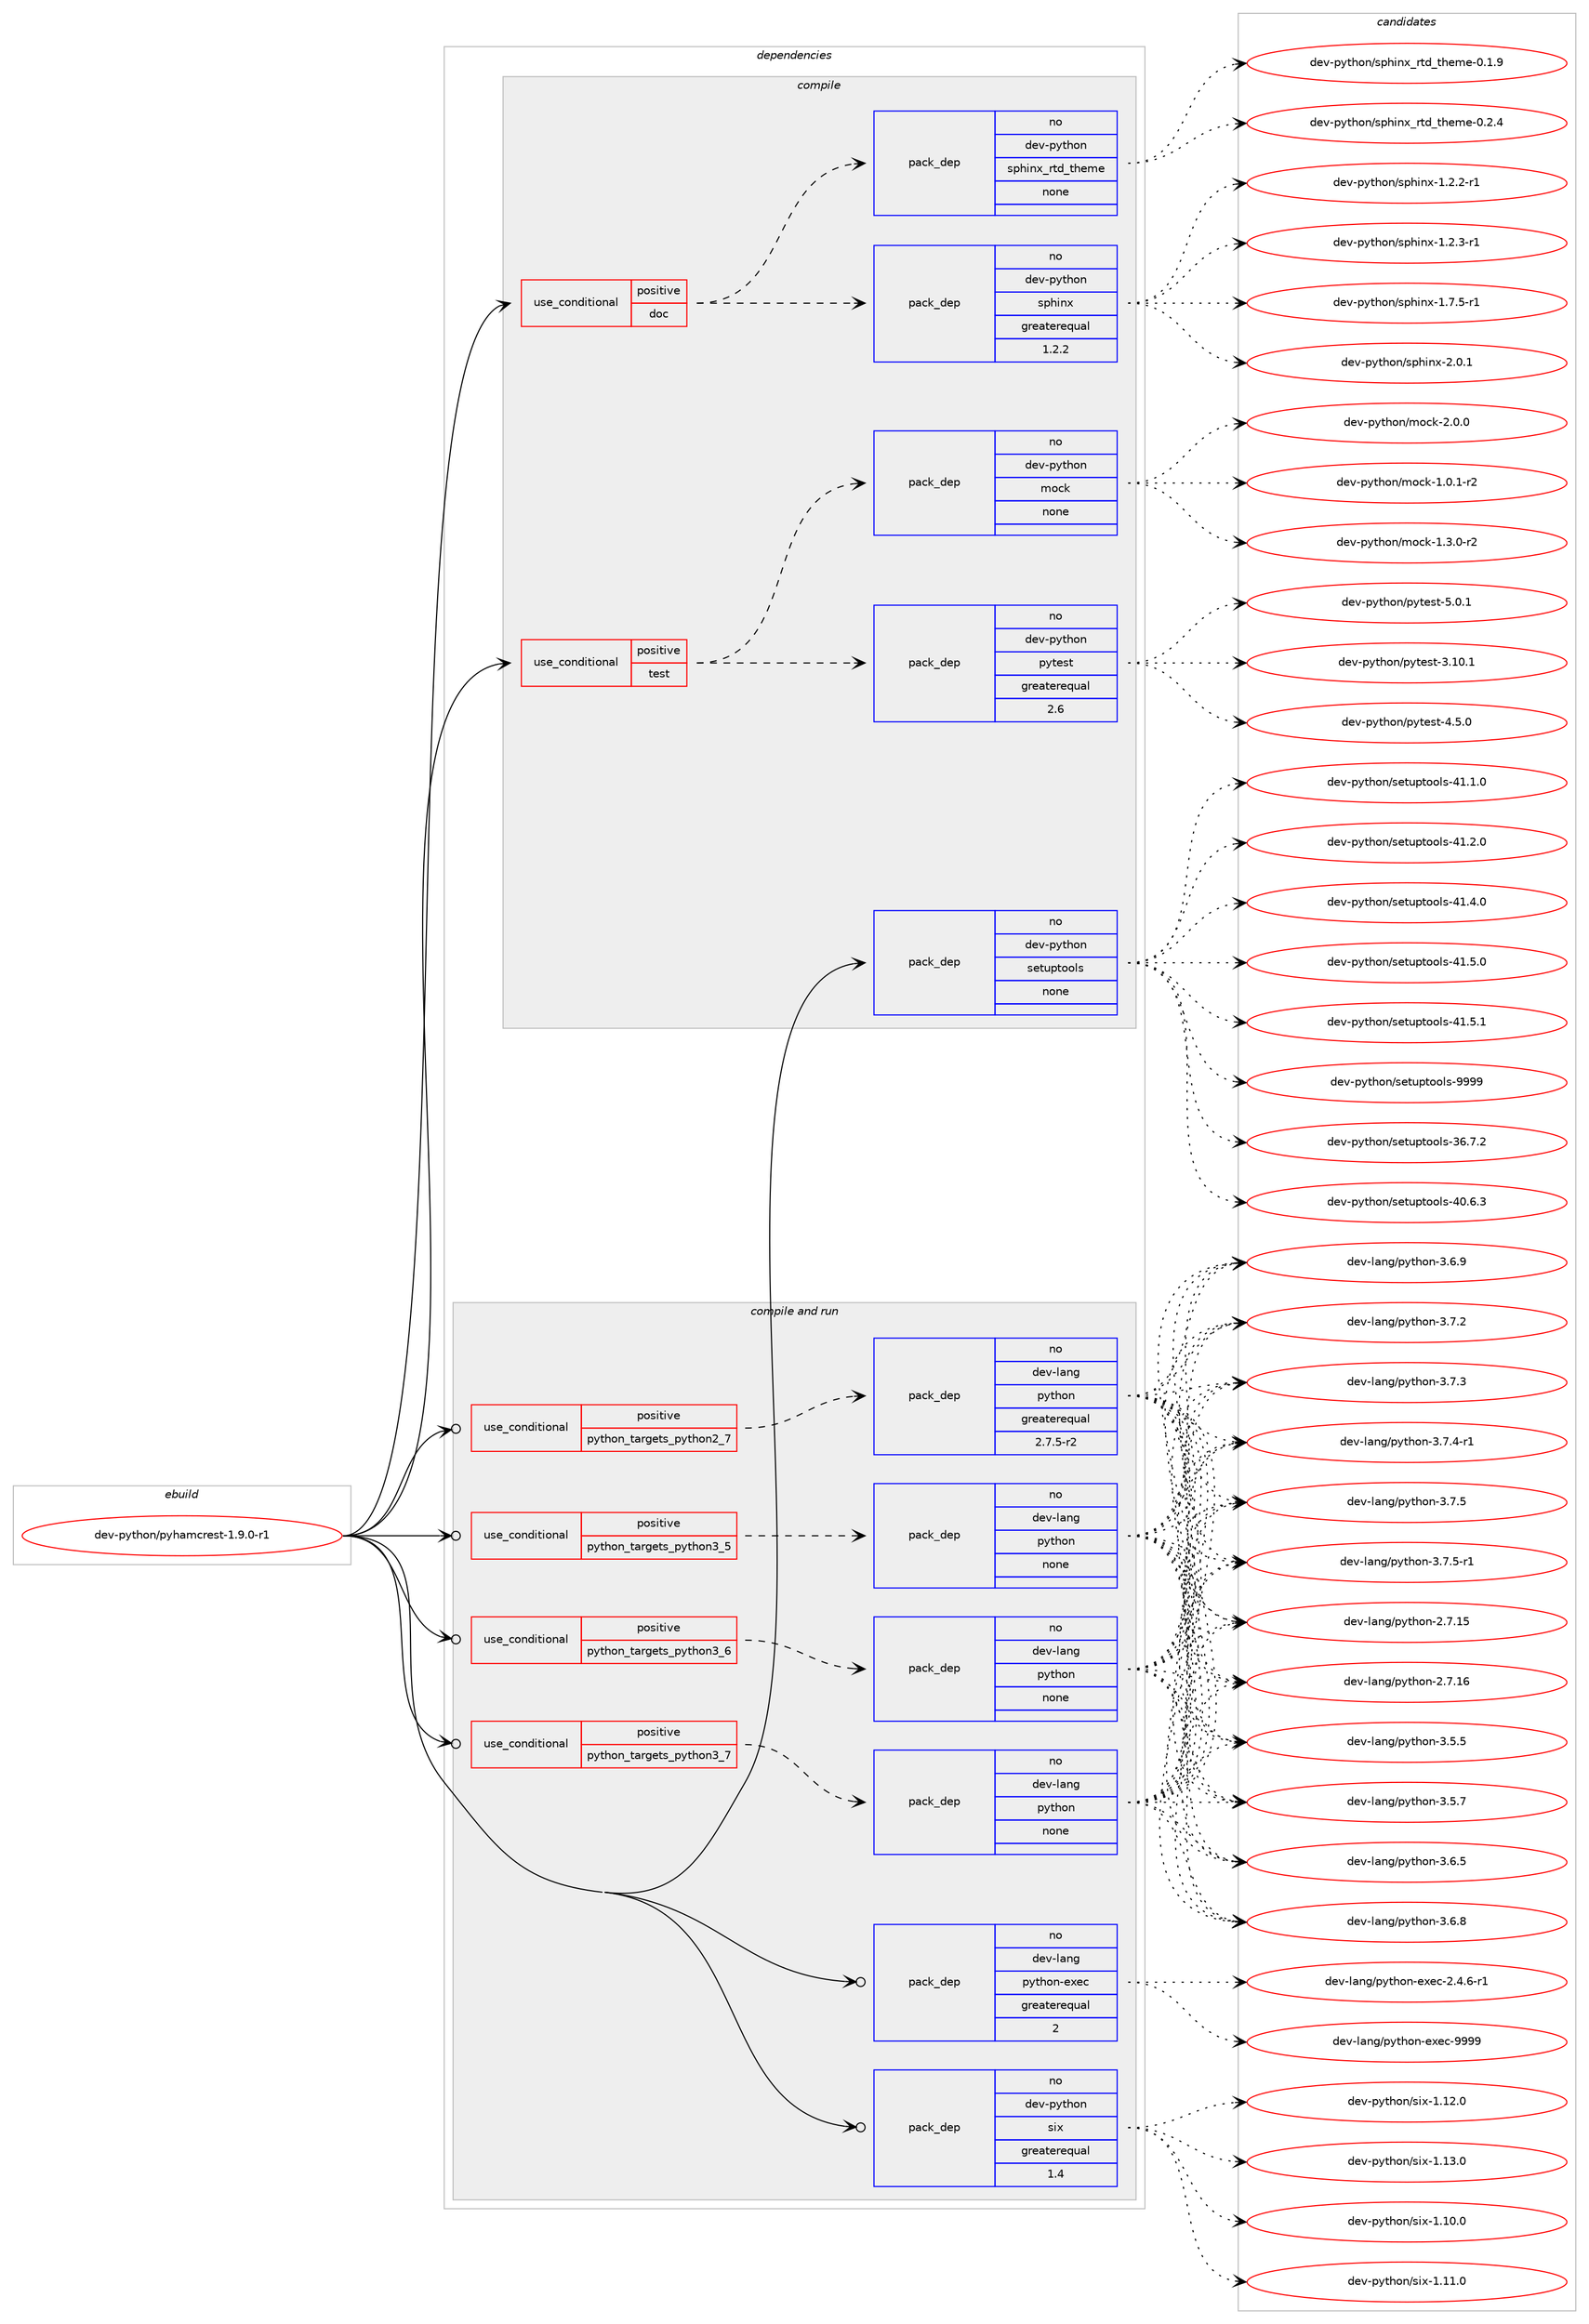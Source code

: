 digraph prolog {

# *************
# Graph options
# *************

newrank=true;
concentrate=true;
compound=true;
graph [rankdir=LR,fontname=Helvetica,fontsize=10,ranksep=1.5];#, ranksep=2.5, nodesep=0.2];
edge  [arrowhead=vee];
node  [fontname=Helvetica,fontsize=10];

# **********
# The ebuild
# **********

subgraph cluster_leftcol {
color=gray;
rank=same;
label=<<i>ebuild</i>>;
id [label="dev-python/pyhamcrest-1.9.0-r1", color=red, width=4, href="../dev-python/pyhamcrest-1.9.0-r1.svg"];
}

# ****************
# The dependencies
# ****************

subgraph cluster_midcol {
color=gray;
label=<<i>dependencies</i>>;
subgraph cluster_compile {
fillcolor="#eeeeee";
style=filled;
label=<<i>compile</i>>;
subgraph cond146060 {
dependency626428 [label=<<TABLE BORDER="0" CELLBORDER="1" CELLSPACING="0" CELLPADDING="4"><TR><TD ROWSPAN="3" CELLPADDING="10">use_conditional</TD></TR><TR><TD>positive</TD></TR><TR><TD>doc</TD></TR></TABLE>>, shape=none, color=red];
subgraph pack468522 {
dependency626429 [label=<<TABLE BORDER="0" CELLBORDER="1" CELLSPACING="0" CELLPADDING="4" WIDTH="220"><TR><TD ROWSPAN="6" CELLPADDING="30">pack_dep</TD></TR><TR><TD WIDTH="110">no</TD></TR><TR><TD>dev-python</TD></TR><TR><TD>sphinx</TD></TR><TR><TD>greaterequal</TD></TR><TR><TD>1.2.2</TD></TR></TABLE>>, shape=none, color=blue];
}
dependency626428:e -> dependency626429:w [weight=20,style="dashed",arrowhead="vee"];
subgraph pack468523 {
dependency626430 [label=<<TABLE BORDER="0" CELLBORDER="1" CELLSPACING="0" CELLPADDING="4" WIDTH="220"><TR><TD ROWSPAN="6" CELLPADDING="30">pack_dep</TD></TR><TR><TD WIDTH="110">no</TD></TR><TR><TD>dev-python</TD></TR><TR><TD>sphinx_rtd_theme</TD></TR><TR><TD>none</TD></TR><TR><TD></TD></TR></TABLE>>, shape=none, color=blue];
}
dependency626428:e -> dependency626430:w [weight=20,style="dashed",arrowhead="vee"];
}
id:e -> dependency626428:w [weight=20,style="solid",arrowhead="vee"];
subgraph cond146061 {
dependency626431 [label=<<TABLE BORDER="0" CELLBORDER="1" CELLSPACING="0" CELLPADDING="4"><TR><TD ROWSPAN="3" CELLPADDING="10">use_conditional</TD></TR><TR><TD>positive</TD></TR><TR><TD>test</TD></TR></TABLE>>, shape=none, color=red];
subgraph pack468524 {
dependency626432 [label=<<TABLE BORDER="0" CELLBORDER="1" CELLSPACING="0" CELLPADDING="4" WIDTH="220"><TR><TD ROWSPAN="6" CELLPADDING="30">pack_dep</TD></TR><TR><TD WIDTH="110">no</TD></TR><TR><TD>dev-python</TD></TR><TR><TD>pytest</TD></TR><TR><TD>greaterequal</TD></TR><TR><TD>2.6</TD></TR></TABLE>>, shape=none, color=blue];
}
dependency626431:e -> dependency626432:w [weight=20,style="dashed",arrowhead="vee"];
subgraph pack468525 {
dependency626433 [label=<<TABLE BORDER="0" CELLBORDER="1" CELLSPACING="0" CELLPADDING="4" WIDTH="220"><TR><TD ROWSPAN="6" CELLPADDING="30">pack_dep</TD></TR><TR><TD WIDTH="110">no</TD></TR><TR><TD>dev-python</TD></TR><TR><TD>mock</TD></TR><TR><TD>none</TD></TR><TR><TD></TD></TR></TABLE>>, shape=none, color=blue];
}
dependency626431:e -> dependency626433:w [weight=20,style="dashed",arrowhead="vee"];
}
id:e -> dependency626431:w [weight=20,style="solid",arrowhead="vee"];
subgraph pack468526 {
dependency626434 [label=<<TABLE BORDER="0" CELLBORDER="1" CELLSPACING="0" CELLPADDING="4" WIDTH="220"><TR><TD ROWSPAN="6" CELLPADDING="30">pack_dep</TD></TR><TR><TD WIDTH="110">no</TD></TR><TR><TD>dev-python</TD></TR><TR><TD>setuptools</TD></TR><TR><TD>none</TD></TR><TR><TD></TD></TR></TABLE>>, shape=none, color=blue];
}
id:e -> dependency626434:w [weight=20,style="solid",arrowhead="vee"];
}
subgraph cluster_compileandrun {
fillcolor="#eeeeee";
style=filled;
label=<<i>compile and run</i>>;
subgraph cond146062 {
dependency626435 [label=<<TABLE BORDER="0" CELLBORDER="1" CELLSPACING="0" CELLPADDING="4"><TR><TD ROWSPAN="3" CELLPADDING="10">use_conditional</TD></TR><TR><TD>positive</TD></TR><TR><TD>python_targets_python2_7</TD></TR></TABLE>>, shape=none, color=red];
subgraph pack468527 {
dependency626436 [label=<<TABLE BORDER="0" CELLBORDER="1" CELLSPACING="0" CELLPADDING="4" WIDTH="220"><TR><TD ROWSPAN="6" CELLPADDING="30">pack_dep</TD></TR><TR><TD WIDTH="110">no</TD></TR><TR><TD>dev-lang</TD></TR><TR><TD>python</TD></TR><TR><TD>greaterequal</TD></TR><TR><TD>2.7.5-r2</TD></TR></TABLE>>, shape=none, color=blue];
}
dependency626435:e -> dependency626436:w [weight=20,style="dashed",arrowhead="vee"];
}
id:e -> dependency626435:w [weight=20,style="solid",arrowhead="odotvee"];
subgraph cond146063 {
dependency626437 [label=<<TABLE BORDER="0" CELLBORDER="1" CELLSPACING="0" CELLPADDING="4"><TR><TD ROWSPAN="3" CELLPADDING="10">use_conditional</TD></TR><TR><TD>positive</TD></TR><TR><TD>python_targets_python3_5</TD></TR></TABLE>>, shape=none, color=red];
subgraph pack468528 {
dependency626438 [label=<<TABLE BORDER="0" CELLBORDER="1" CELLSPACING="0" CELLPADDING="4" WIDTH="220"><TR><TD ROWSPAN="6" CELLPADDING="30">pack_dep</TD></TR><TR><TD WIDTH="110">no</TD></TR><TR><TD>dev-lang</TD></TR><TR><TD>python</TD></TR><TR><TD>none</TD></TR><TR><TD></TD></TR></TABLE>>, shape=none, color=blue];
}
dependency626437:e -> dependency626438:w [weight=20,style="dashed",arrowhead="vee"];
}
id:e -> dependency626437:w [weight=20,style="solid",arrowhead="odotvee"];
subgraph cond146064 {
dependency626439 [label=<<TABLE BORDER="0" CELLBORDER="1" CELLSPACING="0" CELLPADDING="4"><TR><TD ROWSPAN="3" CELLPADDING="10">use_conditional</TD></TR><TR><TD>positive</TD></TR><TR><TD>python_targets_python3_6</TD></TR></TABLE>>, shape=none, color=red];
subgraph pack468529 {
dependency626440 [label=<<TABLE BORDER="0" CELLBORDER="1" CELLSPACING="0" CELLPADDING="4" WIDTH="220"><TR><TD ROWSPAN="6" CELLPADDING="30">pack_dep</TD></TR><TR><TD WIDTH="110">no</TD></TR><TR><TD>dev-lang</TD></TR><TR><TD>python</TD></TR><TR><TD>none</TD></TR><TR><TD></TD></TR></TABLE>>, shape=none, color=blue];
}
dependency626439:e -> dependency626440:w [weight=20,style="dashed",arrowhead="vee"];
}
id:e -> dependency626439:w [weight=20,style="solid",arrowhead="odotvee"];
subgraph cond146065 {
dependency626441 [label=<<TABLE BORDER="0" CELLBORDER="1" CELLSPACING="0" CELLPADDING="4"><TR><TD ROWSPAN="3" CELLPADDING="10">use_conditional</TD></TR><TR><TD>positive</TD></TR><TR><TD>python_targets_python3_7</TD></TR></TABLE>>, shape=none, color=red];
subgraph pack468530 {
dependency626442 [label=<<TABLE BORDER="0" CELLBORDER="1" CELLSPACING="0" CELLPADDING="4" WIDTH="220"><TR><TD ROWSPAN="6" CELLPADDING="30">pack_dep</TD></TR><TR><TD WIDTH="110">no</TD></TR><TR><TD>dev-lang</TD></TR><TR><TD>python</TD></TR><TR><TD>none</TD></TR><TR><TD></TD></TR></TABLE>>, shape=none, color=blue];
}
dependency626441:e -> dependency626442:w [weight=20,style="dashed",arrowhead="vee"];
}
id:e -> dependency626441:w [weight=20,style="solid",arrowhead="odotvee"];
subgraph pack468531 {
dependency626443 [label=<<TABLE BORDER="0" CELLBORDER="1" CELLSPACING="0" CELLPADDING="4" WIDTH="220"><TR><TD ROWSPAN="6" CELLPADDING="30">pack_dep</TD></TR><TR><TD WIDTH="110">no</TD></TR><TR><TD>dev-lang</TD></TR><TR><TD>python-exec</TD></TR><TR><TD>greaterequal</TD></TR><TR><TD>2</TD></TR></TABLE>>, shape=none, color=blue];
}
id:e -> dependency626443:w [weight=20,style="solid",arrowhead="odotvee"];
subgraph pack468532 {
dependency626444 [label=<<TABLE BORDER="0" CELLBORDER="1" CELLSPACING="0" CELLPADDING="4" WIDTH="220"><TR><TD ROWSPAN="6" CELLPADDING="30">pack_dep</TD></TR><TR><TD WIDTH="110">no</TD></TR><TR><TD>dev-python</TD></TR><TR><TD>six</TD></TR><TR><TD>greaterequal</TD></TR><TR><TD>1.4</TD></TR></TABLE>>, shape=none, color=blue];
}
id:e -> dependency626444:w [weight=20,style="solid",arrowhead="odotvee"];
}
subgraph cluster_run {
fillcolor="#eeeeee";
style=filled;
label=<<i>run</i>>;
}
}

# **************
# The candidates
# **************

subgraph cluster_choices {
rank=same;
color=gray;
label=<<i>candidates</i>>;

subgraph choice468522 {
color=black;
nodesep=1;
choice10010111845112121116104111110471151121041051101204549465046504511449 [label="dev-python/sphinx-1.2.2-r1", color=red, width=4,href="../dev-python/sphinx-1.2.2-r1.svg"];
choice10010111845112121116104111110471151121041051101204549465046514511449 [label="dev-python/sphinx-1.2.3-r1", color=red, width=4,href="../dev-python/sphinx-1.2.3-r1.svg"];
choice10010111845112121116104111110471151121041051101204549465546534511449 [label="dev-python/sphinx-1.7.5-r1", color=red, width=4,href="../dev-python/sphinx-1.7.5-r1.svg"];
choice1001011184511212111610411111047115112104105110120455046484649 [label="dev-python/sphinx-2.0.1", color=red, width=4,href="../dev-python/sphinx-2.0.1.svg"];
dependency626429:e -> choice10010111845112121116104111110471151121041051101204549465046504511449:w [style=dotted,weight="100"];
dependency626429:e -> choice10010111845112121116104111110471151121041051101204549465046514511449:w [style=dotted,weight="100"];
dependency626429:e -> choice10010111845112121116104111110471151121041051101204549465546534511449:w [style=dotted,weight="100"];
dependency626429:e -> choice1001011184511212111610411111047115112104105110120455046484649:w [style=dotted,weight="100"];
}
subgraph choice468523 {
color=black;
nodesep=1;
choice10010111845112121116104111110471151121041051101209511411610095116104101109101454846494657 [label="dev-python/sphinx_rtd_theme-0.1.9", color=red, width=4,href="../dev-python/sphinx_rtd_theme-0.1.9.svg"];
choice10010111845112121116104111110471151121041051101209511411610095116104101109101454846504652 [label="dev-python/sphinx_rtd_theme-0.2.4", color=red, width=4,href="../dev-python/sphinx_rtd_theme-0.2.4.svg"];
dependency626430:e -> choice10010111845112121116104111110471151121041051101209511411610095116104101109101454846494657:w [style=dotted,weight="100"];
dependency626430:e -> choice10010111845112121116104111110471151121041051101209511411610095116104101109101454846504652:w [style=dotted,weight="100"];
}
subgraph choice468524 {
color=black;
nodesep=1;
choice100101118451121211161041111104711212111610111511645514649484649 [label="dev-python/pytest-3.10.1", color=red, width=4,href="../dev-python/pytest-3.10.1.svg"];
choice1001011184511212111610411111047112121116101115116455246534648 [label="dev-python/pytest-4.5.0", color=red, width=4,href="../dev-python/pytest-4.5.0.svg"];
choice1001011184511212111610411111047112121116101115116455346484649 [label="dev-python/pytest-5.0.1", color=red, width=4,href="../dev-python/pytest-5.0.1.svg"];
dependency626432:e -> choice100101118451121211161041111104711212111610111511645514649484649:w [style=dotted,weight="100"];
dependency626432:e -> choice1001011184511212111610411111047112121116101115116455246534648:w [style=dotted,weight="100"];
dependency626432:e -> choice1001011184511212111610411111047112121116101115116455346484649:w [style=dotted,weight="100"];
}
subgraph choice468525 {
color=black;
nodesep=1;
choice1001011184511212111610411111047109111991074549464846494511450 [label="dev-python/mock-1.0.1-r2", color=red, width=4,href="../dev-python/mock-1.0.1-r2.svg"];
choice1001011184511212111610411111047109111991074549465146484511450 [label="dev-python/mock-1.3.0-r2", color=red, width=4,href="../dev-python/mock-1.3.0-r2.svg"];
choice100101118451121211161041111104710911199107455046484648 [label="dev-python/mock-2.0.0", color=red, width=4,href="../dev-python/mock-2.0.0.svg"];
dependency626433:e -> choice1001011184511212111610411111047109111991074549464846494511450:w [style=dotted,weight="100"];
dependency626433:e -> choice1001011184511212111610411111047109111991074549465146484511450:w [style=dotted,weight="100"];
dependency626433:e -> choice100101118451121211161041111104710911199107455046484648:w [style=dotted,weight="100"];
}
subgraph choice468526 {
color=black;
nodesep=1;
choice100101118451121211161041111104711510111611711211611111110811545515446554650 [label="dev-python/setuptools-36.7.2", color=red, width=4,href="../dev-python/setuptools-36.7.2.svg"];
choice100101118451121211161041111104711510111611711211611111110811545524846544651 [label="dev-python/setuptools-40.6.3", color=red, width=4,href="../dev-python/setuptools-40.6.3.svg"];
choice100101118451121211161041111104711510111611711211611111110811545524946494648 [label="dev-python/setuptools-41.1.0", color=red, width=4,href="../dev-python/setuptools-41.1.0.svg"];
choice100101118451121211161041111104711510111611711211611111110811545524946504648 [label="dev-python/setuptools-41.2.0", color=red, width=4,href="../dev-python/setuptools-41.2.0.svg"];
choice100101118451121211161041111104711510111611711211611111110811545524946524648 [label="dev-python/setuptools-41.4.0", color=red, width=4,href="../dev-python/setuptools-41.4.0.svg"];
choice100101118451121211161041111104711510111611711211611111110811545524946534648 [label="dev-python/setuptools-41.5.0", color=red, width=4,href="../dev-python/setuptools-41.5.0.svg"];
choice100101118451121211161041111104711510111611711211611111110811545524946534649 [label="dev-python/setuptools-41.5.1", color=red, width=4,href="../dev-python/setuptools-41.5.1.svg"];
choice10010111845112121116104111110471151011161171121161111111081154557575757 [label="dev-python/setuptools-9999", color=red, width=4,href="../dev-python/setuptools-9999.svg"];
dependency626434:e -> choice100101118451121211161041111104711510111611711211611111110811545515446554650:w [style=dotted,weight="100"];
dependency626434:e -> choice100101118451121211161041111104711510111611711211611111110811545524846544651:w [style=dotted,weight="100"];
dependency626434:e -> choice100101118451121211161041111104711510111611711211611111110811545524946494648:w [style=dotted,weight="100"];
dependency626434:e -> choice100101118451121211161041111104711510111611711211611111110811545524946504648:w [style=dotted,weight="100"];
dependency626434:e -> choice100101118451121211161041111104711510111611711211611111110811545524946524648:w [style=dotted,weight="100"];
dependency626434:e -> choice100101118451121211161041111104711510111611711211611111110811545524946534648:w [style=dotted,weight="100"];
dependency626434:e -> choice100101118451121211161041111104711510111611711211611111110811545524946534649:w [style=dotted,weight="100"];
dependency626434:e -> choice10010111845112121116104111110471151011161171121161111111081154557575757:w [style=dotted,weight="100"];
}
subgraph choice468527 {
color=black;
nodesep=1;
choice10010111845108971101034711212111610411111045504655464953 [label="dev-lang/python-2.7.15", color=red, width=4,href="../dev-lang/python-2.7.15.svg"];
choice10010111845108971101034711212111610411111045504655464954 [label="dev-lang/python-2.7.16", color=red, width=4,href="../dev-lang/python-2.7.16.svg"];
choice100101118451089711010347112121116104111110455146534653 [label="dev-lang/python-3.5.5", color=red, width=4,href="../dev-lang/python-3.5.5.svg"];
choice100101118451089711010347112121116104111110455146534655 [label="dev-lang/python-3.5.7", color=red, width=4,href="../dev-lang/python-3.5.7.svg"];
choice100101118451089711010347112121116104111110455146544653 [label="dev-lang/python-3.6.5", color=red, width=4,href="../dev-lang/python-3.6.5.svg"];
choice100101118451089711010347112121116104111110455146544656 [label="dev-lang/python-3.6.8", color=red, width=4,href="../dev-lang/python-3.6.8.svg"];
choice100101118451089711010347112121116104111110455146544657 [label="dev-lang/python-3.6.9", color=red, width=4,href="../dev-lang/python-3.6.9.svg"];
choice100101118451089711010347112121116104111110455146554650 [label="dev-lang/python-3.7.2", color=red, width=4,href="../dev-lang/python-3.7.2.svg"];
choice100101118451089711010347112121116104111110455146554651 [label="dev-lang/python-3.7.3", color=red, width=4,href="../dev-lang/python-3.7.3.svg"];
choice1001011184510897110103471121211161041111104551465546524511449 [label="dev-lang/python-3.7.4-r1", color=red, width=4,href="../dev-lang/python-3.7.4-r1.svg"];
choice100101118451089711010347112121116104111110455146554653 [label="dev-lang/python-3.7.5", color=red, width=4,href="../dev-lang/python-3.7.5.svg"];
choice1001011184510897110103471121211161041111104551465546534511449 [label="dev-lang/python-3.7.5-r1", color=red, width=4,href="../dev-lang/python-3.7.5-r1.svg"];
dependency626436:e -> choice10010111845108971101034711212111610411111045504655464953:w [style=dotted,weight="100"];
dependency626436:e -> choice10010111845108971101034711212111610411111045504655464954:w [style=dotted,weight="100"];
dependency626436:e -> choice100101118451089711010347112121116104111110455146534653:w [style=dotted,weight="100"];
dependency626436:e -> choice100101118451089711010347112121116104111110455146534655:w [style=dotted,weight="100"];
dependency626436:e -> choice100101118451089711010347112121116104111110455146544653:w [style=dotted,weight="100"];
dependency626436:e -> choice100101118451089711010347112121116104111110455146544656:w [style=dotted,weight="100"];
dependency626436:e -> choice100101118451089711010347112121116104111110455146544657:w [style=dotted,weight="100"];
dependency626436:e -> choice100101118451089711010347112121116104111110455146554650:w [style=dotted,weight="100"];
dependency626436:e -> choice100101118451089711010347112121116104111110455146554651:w [style=dotted,weight="100"];
dependency626436:e -> choice1001011184510897110103471121211161041111104551465546524511449:w [style=dotted,weight="100"];
dependency626436:e -> choice100101118451089711010347112121116104111110455146554653:w [style=dotted,weight="100"];
dependency626436:e -> choice1001011184510897110103471121211161041111104551465546534511449:w [style=dotted,weight="100"];
}
subgraph choice468528 {
color=black;
nodesep=1;
choice10010111845108971101034711212111610411111045504655464953 [label="dev-lang/python-2.7.15", color=red, width=4,href="../dev-lang/python-2.7.15.svg"];
choice10010111845108971101034711212111610411111045504655464954 [label="dev-lang/python-2.7.16", color=red, width=4,href="../dev-lang/python-2.7.16.svg"];
choice100101118451089711010347112121116104111110455146534653 [label="dev-lang/python-3.5.5", color=red, width=4,href="../dev-lang/python-3.5.5.svg"];
choice100101118451089711010347112121116104111110455146534655 [label="dev-lang/python-3.5.7", color=red, width=4,href="../dev-lang/python-3.5.7.svg"];
choice100101118451089711010347112121116104111110455146544653 [label="dev-lang/python-3.6.5", color=red, width=4,href="../dev-lang/python-3.6.5.svg"];
choice100101118451089711010347112121116104111110455146544656 [label="dev-lang/python-3.6.8", color=red, width=4,href="../dev-lang/python-3.6.8.svg"];
choice100101118451089711010347112121116104111110455146544657 [label="dev-lang/python-3.6.9", color=red, width=4,href="../dev-lang/python-3.6.9.svg"];
choice100101118451089711010347112121116104111110455146554650 [label="dev-lang/python-3.7.2", color=red, width=4,href="../dev-lang/python-3.7.2.svg"];
choice100101118451089711010347112121116104111110455146554651 [label="dev-lang/python-3.7.3", color=red, width=4,href="../dev-lang/python-3.7.3.svg"];
choice1001011184510897110103471121211161041111104551465546524511449 [label="dev-lang/python-3.7.4-r1", color=red, width=4,href="../dev-lang/python-3.7.4-r1.svg"];
choice100101118451089711010347112121116104111110455146554653 [label="dev-lang/python-3.7.5", color=red, width=4,href="../dev-lang/python-3.7.5.svg"];
choice1001011184510897110103471121211161041111104551465546534511449 [label="dev-lang/python-3.7.5-r1", color=red, width=4,href="../dev-lang/python-3.7.5-r1.svg"];
dependency626438:e -> choice10010111845108971101034711212111610411111045504655464953:w [style=dotted,weight="100"];
dependency626438:e -> choice10010111845108971101034711212111610411111045504655464954:w [style=dotted,weight="100"];
dependency626438:e -> choice100101118451089711010347112121116104111110455146534653:w [style=dotted,weight="100"];
dependency626438:e -> choice100101118451089711010347112121116104111110455146534655:w [style=dotted,weight="100"];
dependency626438:e -> choice100101118451089711010347112121116104111110455146544653:w [style=dotted,weight="100"];
dependency626438:e -> choice100101118451089711010347112121116104111110455146544656:w [style=dotted,weight="100"];
dependency626438:e -> choice100101118451089711010347112121116104111110455146544657:w [style=dotted,weight="100"];
dependency626438:e -> choice100101118451089711010347112121116104111110455146554650:w [style=dotted,weight="100"];
dependency626438:e -> choice100101118451089711010347112121116104111110455146554651:w [style=dotted,weight="100"];
dependency626438:e -> choice1001011184510897110103471121211161041111104551465546524511449:w [style=dotted,weight="100"];
dependency626438:e -> choice100101118451089711010347112121116104111110455146554653:w [style=dotted,weight="100"];
dependency626438:e -> choice1001011184510897110103471121211161041111104551465546534511449:w [style=dotted,weight="100"];
}
subgraph choice468529 {
color=black;
nodesep=1;
choice10010111845108971101034711212111610411111045504655464953 [label="dev-lang/python-2.7.15", color=red, width=4,href="../dev-lang/python-2.7.15.svg"];
choice10010111845108971101034711212111610411111045504655464954 [label="dev-lang/python-2.7.16", color=red, width=4,href="../dev-lang/python-2.7.16.svg"];
choice100101118451089711010347112121116104111110455146534653 [label="dev-lang/python-3.5.5", color=red, width=4,href="../dev-lang/python-3.5.5.svg"];
choice100101118451089711010347112121116104111110455146534655 [label="dev-lang/python-3.5.7", color=red, width=4,href="../dev-lang/python-3.5.7.svg"];
choice100101118451089711010347112121116104111110455146544653 [label="dev-lang/python-3.6.5", color=red, width=4,href="../dev-lang/python-3.6.5.svg"];
choice100101118451089711010347112121116104111110455146544656 [label="dev-lang/python-3.6.8", color=red, width=4,href="../dev-lang/python-3.6.8.svg"];
choice100101118451089711010347112121116104111110455146544657 [label="dev-lang/python-3.6.9", color=red, width=4,href="../dev-lang/python-3.6.9.svg"];
choice100101118451089711010347112121116104111110455146554650 [label="dev-lang/python-3.7.2", color=red, width=4,href="../dev-lang/python-3.7.2.svg"];
choice100101118451089711010347112121116104111110455146554651 [label="dev-lang/python-3.7.3", color=red, width=4,href="../dev-lang/python-3.7.3.svg"];
choice1001011184510897110103471121211161041111104551465546524511449 [label="dev-lang/python-3.7.4-r1", color=red, width=4,href="../dev-lang/python-3.7.4-r1.svg"];
choice100101118451089711010347112121116104111110455146554653 [label="dev-lang/python-3.7.5", color=red, width=4,href="../dev-lang/python-3.7.5.svg"];
choice1001011184510897110103471121211161041111104551465546534511449 [label="dev-lang/python-3.7.5-r1", color=red, width=4,href="../dev-lang/python-3.7.5-r1.svg"];
dependency626440:e -> choice10010111845108971101034711212111610411111045504655464953:w [style=dotted,weight="100"];
dependency626440:e -> choice10010111845108971101034711212111610411111045504655464954:w [style=dotted,weight="100"];
dependency626440:e -> choice100101118451089711010347112121116104111110455146534653:w [style=dotted,weight="100"];
dependency626440:e -> choice100101118451089711010347112121116104111110455146534655:w [style=dotted,weight="100"];
dependency626440:e -> choice100101118451089711010347112121116104111110455146544653:w [style=dotted,weight="100"];
dependency626440:e -> choice100101118451089711010347112121116104111110455146544656:w [style=dotted,weight="100"];
dependency626440:e -> choice100101118451089711010347112121116104111110455146544657:w [style=dotted,weight="100"];
dependency626440:e -> choice100101118451089711010347112121116104111110455146554650:w [style=dotted,weight="100"];
dependency626440:e -> choice100101118451089711010347112121116104111110455146554651:w [style=dotted,weight="100"];
dependency626440:e -> choice1001011184510897110103471121211161041111104551465546524511449:w [style=dotted,weight="100"];
dependency626440:e -> choice100101118451089711010347112121116104111110455146554653:w [style=dotted,weight="100"];
dependency626440:e -> choice1001011184510897110103471121211161041111104551465546534511449:w [style=dotted,weight="100"];
}
subgraph choice468530 {
color=black;
nodesep=1;
choice10010111845108971101034711212111610411111045504655464953 [label="dev-lang/python-2.7.15", color=red, width=4,href="../dev-lang/python-2.7.15.svg"];
choice10010111845108971101034711212111610411111045504655464954 [label="dev-lang/python-2.7.16", color=red, width=4,href="../dev-lang/python-2.7.16.svg"];
choice100101118451089711010347112121116104111110455146534653 [label="dev-lang/python-3.5.5", color=red, width=4,href="../dev-lang/python-3.5.5.svg"];
choice100101118451089711010347112121116104111110455146534655 [label="dev-lang/python-3.5.7", color=red, width=4,href="../dev-lang/python-3.5.7.svg"];
choice100101118451089711010347112121116104111110455146544653 [label="dev-lang/python-3.6.5", color=red, width=4,href="../dev-lang/python-3.6.5.svg"];
choice100101118451089711010347112121116104111110455146544656 [label="dev-lang/python-3.6.8", color=red, width=4,href="../dev-lang/python-3.6.8.svg"];
choice100101118451089711010347112121116104111110455146544657 [label="dev-lang/python-3.6.9", color=red, width=4,href="../dev-lang/python-3.6.9.svg"];
choice100101118451089711010347112121116104111110455146554650 [label="dev-lang/python-3.7.2", color=red, width=4,href="../dev-lang/python-3.7.2.svg"];
choice100101118451089711010347112121116104111110455146554651 [label="dev-lang/python-3.7.3", color=red, width=4,href="../dev-lang/python-3.7.3.svg"];
choice1001011184510897110103471121211161041111104551465546524511449 [label="dev-lang/python-3.7.4-r1", color=red, width=4,href="../dev-lang/python-3.7.4-r1.svg"];
choice100101118451089711010347112121116104111110455146554653 [label="dev-lang/python-3.7.5", color=red, width=4,href="../dev-lang/python-3.7.5.svg"];
choice1001011184510897110103471121211161041111104551465546534511449 [label="dev-lang/python-3.7.5-r1", color=red, width=4,href="../dev-lang/python-3.7.5-r1.svg"];
dependency626442:e -> choice10010111845108971101034711212111610411111045504655464953:w [style=dotted,weight="100"];
dependency626442:e -> choice10010111845108971101034711212111610411111045504655464954:w [style=dotted,weight="100"];
dependency626442:e -> choice100101118451089711010347112121116104111110455146534653:w [style=dotted,weight="100"];
dependency626442:e -> choice100101118451089711010347112121116104111110455146534655:w [style=dotted,weight="100"];
dependency626442:e -> choice100101118451089711010347112121116104111110455146544653:w [style=dotted,weight="100"];
dependency626442:e -> choice100101118451089711010347112121116104111110455146544656:w [style=dotted,weight="100"];
dependency626442:e -> choice100101118451089711010347112121116104111110455146544657:w [style=dotted,weight="100"];
dependency626442:e -> choice100101118451089711010347112121116104111110455146554650:w [style=dotted,weight="100"];
dependency626442:e -> choice100101118451089711010347112121116104111110455146554651:w [style=dotted,weight="100"];
dependency626442:e -> choice1001011184510897110103471121211161041111104551465546524511449:w [style=dotted,weight="100"];
dependency626442:e -> choice100101118451089711010347112121116104111110455146554653:w [style=dotted,weight="100"];
dependency626442:e -> choice1001011184510897110103471121211161041111104551465546534511449:w [style=dotted,weight="100"];
}
subgraph choice468531 {
color=black;
nodesep=1;
choice10010111845108971101034711212111610411111045101120101994550465246544511449 [label="dev-lang/python-exec-2.4.6-r1", color=red, width=4,href="../dev-lang/python-exec-2.4.6-r1.svg"];
choice10010111845108971101034711212111610411111045101120101994557575757 [label="dev-lang/python-exec-9999", color=red, width=4,href="../dev-lang/python-exec-9999.svg"];
dependency626443:e -> choice10010111845108971101034711212111610411111045101120101994550465246544511449:w [style=dotted,weight="100"];
dependency626443:e -> choice10010111845108971101034711212111610411111045101120101994557575757:w [style=dotted,weight="100"];
}
subgraph choice468532 {
color=black;
nodesep=1;
choice100101118451121211161041111104711510512045494649484648 [label="dev-python/six-1.10.0", color=red, width=4,href="../dev-python/six-1.10.0.svg"];
choice100101118451121211161041111104711510512045494649494648 [label="dev-python/six-1.11.0", color=red, width=4,href="../dev-python/six-1.11.0.svg"];
choice100101118451121211161041111104711510512045494649504648 [label="dev-python/six-1.12.0", color=red, width=4,href="../dev-python/six-1.12.0.svg"];
choice100101118451121211161041111104711510512045494649514648 [label="dev-python/six-1.13.0", color=red, width=4,href="../dev-python/six-1.13.0.svg"];
dependency626444:e -> choice100101118451121211161041111104711510512045494649484648:w [style=dotted,weight="100"];
dependency626444:e -> choice100101118451121211161041111104711510512045494649494648:w [style=dotted,weight="100"];
dependency626444:e -> choice100101118451121211161041111104711510512045494649504648:w [style=dotted,weight="100"];
dependency626444:e -> choice100101118451121211161041111104711510512045494649514648:w [style=dotted,weight="100"];
}
}

}
